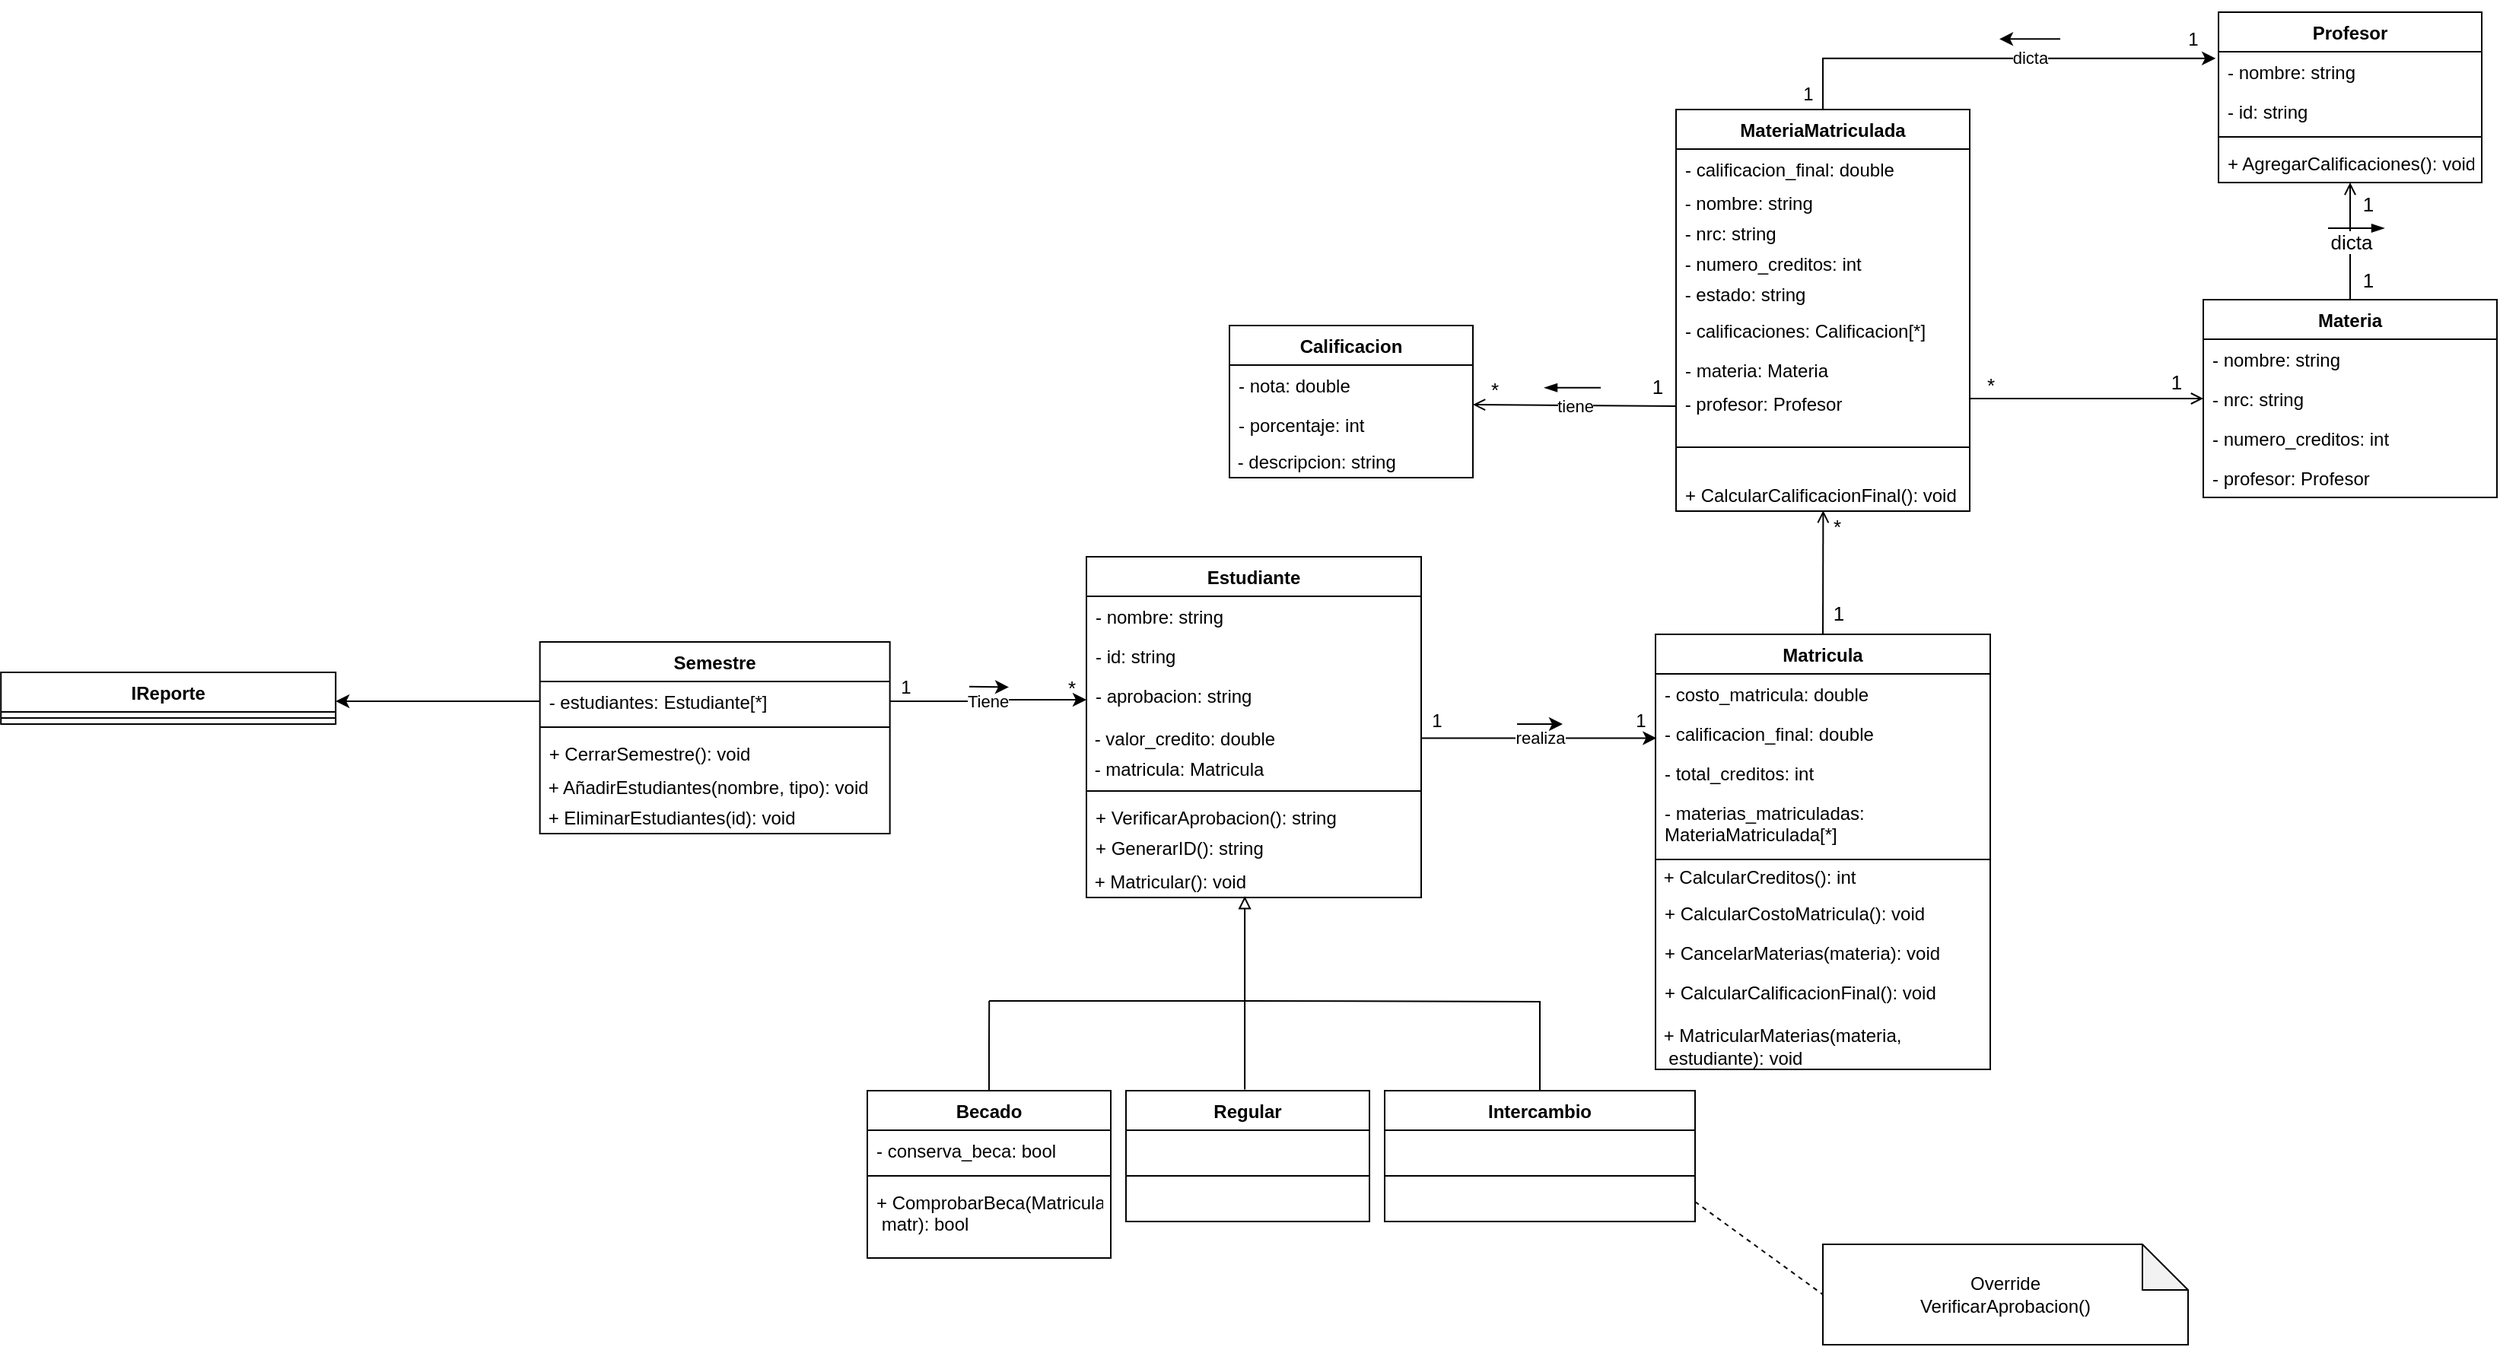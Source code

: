 <mxfile version="18.0.0" type="google"><diagram id="y1QHAL7u7580Ve2rQZN5" name="UML"><mxGraphModel grid="1" page="1" gridSize="10" guides="1" tooltips="1" connect="1" arrows="1" fold="1" pageScale="1" pageWidth="1600" pageHeight="900" math="0" shadow="0"><root><mxCell id="0"/><mxCell id="1" parent="0"/><mxCell id="GwFig526K2JBaYR9-8g_-14" style="rounded=0;orthogonalLoop=1;jettySize=auto;html=1;exitX=0.5;exitY=0;exitDx=0;exitDy=0;entryX=0.501;entryY=0.982;entryDx=0;entryDy=0;entryPerimeter=0;endArrow=open;endFill=0;" edge="1" parent="1" source="FEUvn8QJqBlLZRFP0QWs-20" target="DB8EXg8k54RvR-zjCEpw-64"><mxGeometry relative="1" as="geometry"><mxPoint x="-715.421" y="341.812" as="targetPoint"/></mxGeometry></mxCell><mxCell id="GwFig526K2JBaYR9-8g_-24" value="1" style="edgeLabel;html=1;align=center;verticalAlign=middle;resizable=0;points=[];fontSize=13;labelBackgroundColor=none;" vertex="1" connectable="0" parent="GwFig526K2JBaYR9-8g_-14"><mxGeometry x="-0.562" relative="1" as="geometry"><mxPoint x="10" y="4" as="offset"/></mxGeometry></mxCell><mxCell id="GwFig526K2JBaYR9-8g_-25" value="*" style="edgeLabel;html=1;align=center;verticalAlign=middle;resizable=0;points=[];fontSize=13;labelBackgroundColor=none;" vertex="1" connectable="0" parent="GwFig526K2JBaYR9-8g_-14"><mxGeometry x="0.594" y="-1" relative="1" as="geometry"><mxPoint x="8" y="-6" as="offset"/></mxGeometry></mxCell><mxCell id="FEUvn8QJqBlLZRFP0QWs-20" value="Matricula" style="swimlane;fontStyle=1;align=center;verticalAlign=top;childLayout=stackLayout;horizontal=1;startSize=26;horizontalStack=0;resizeParent=1;resizeParentMax=0;resizeLast=0;collapsible=1;marginBottom=0;fillColor=none;" vertex="1" parent="1"><mxGeometry x="-826" y="421" width="220" height="286" as="geometry"/></mxCell><mxCell id="FEUvn8QJqBlLZRFP0QWs-13" value="- costo_matricula: double" style="text;strokeColor=none;fillColor=none;align=left;verticalAlign=top;spacingLeft=4;spacingRight=4;overflow=hidden;rotatable=0;points=[[0,0.5],[1,0.5]];portConstraint=eastwest;" vertex="1" parent="FEUvn8QJqBlLZRFP0QWs-20"><mxGeometry y="26" width="220" height="26" as="geometry"/></mxCell><mxCell id="FEUvn8QJqBlLZRFP0QWs-14" value="- calificacion_final: double" style="text;strokeColor=none;fillColor=none;align=left;verticalAlign=top;spacingLeft=4;spacingRight=4;overflow=hidden;rotatable=0;points=[[0,0.5],[1,0.5]];portConstraint=eastwest;" vertex="1" parent="FEUvn8QJqBlLZRFP0QWs-20"><mxGeometry y="52" width="220" height="26" as="geometry"/></mxCell><mxCell id="FEUvn8QJqBlLZRFP0QWs-12" value="- total_creditos: int" style="text;strokeColor=none;fillColor=none;align=left;verticalAlign=top;spacingLeft=4;spacingRight=4;overflow=hidden;rotatable=0;points=[[0,0.5],[1,0.5]];portConstraint=eastwest;" vertex="1" parent="FEUvn8QJqBlLZRFP0QWs-20"><mxGeometry y="78" width="220" height="26" as="geometry"/></mxCell><mxCell id="FEUvn8QJqBlLZRFP0QWs-22" value="- materias_matriculadas: &#10;MateriaMatriculada[*]" style="text;strokeColor=none;fillColor=none;align=left;verticalAlign=top;spacingLeft=4;spacingRight=4;overflow=hidden;rotatable=0;points=[[0,0.5],[1,0.5]];portConstraint=eastwest;" vertex="1" parent="FEUvn8QJqBlLZRFP0QWs-20"><mxGeometry y="104" width="220" height="42" as="geometry"/></mxCell><mxCell id="FEUvn8QJqBlLZRFP0QWs-23" value="" style="line;strokeWidth=1;fillColor=none;align=left;verticalAlign=middle;spacingTop=-1;spacingLeft=3;spacingRight=3;rotatable=0;labelPosition=right;points=[];portConstraint=eastwest;" vertex="1" parent="FEUvn8QJqBlLZRFP0QWs-20"><mxGeometry y="146" width="220" height="4" as="geometry"/></mxCell><mxCell id="DB8EXg8k54RvR-zjCEpw-80" value="&amp;nbsp;+ CalcularCreditos(): int" style="text;html=1;align=left;verticalAlign=middle;resizable=0;points=[];autosize=1;strokeColor=none;fillColor=none;" vertex="1" parent="FEUvn8QJqBlLZRFP0QWs-20"><mxGeometry y="150" width="220" height="20" as="geometry"/></mxCell><mxCell id="FEUvn8QJqBlLZRFP0QWs-24" value="+ CalcularCostoMatricula(): void" style="text;strokeColor=none;fillColor=none;align=left;verticalAlign=top;spacingLeft=4;spacingRight=4;overflow=hidden;rotatable=0;points=[[0,0.5],[1,0.5]];portConstraint=eastwest;" vertex="1" parent="FEUvn8QJqBlLZRFP0QWs-20"><mxGeometry y="170" width="220" height="26" as="geometry"/></mxCell><mxCell id="FEUvn8QJqBlLZRFP0QWs-48" value="+ CancelarMaterias(materia): void" style="text;strokeColor=none;fillColor=none;align=left;verticalAlign=top;spacingLeft=4;spacingRight=4;overflow=hidden;rotatable=0;points=[[0,0.5],[1,0.5]];portConstraint=eastwest;" vertex="1" parent="FEUvn8QJqBlLZRFP0QWs-20"><mxGeometry y="196" width="220" height="26" as="geometry"/></mxCell><mxCell id="GwFig526K2JBaYR9-8g_-22" value="+ CalcularCalificacionFinal(): void" style="text;strokeColor=none;fillColor=none;align=left;verticalAlign=top;spacingLeft=4;spacingRight=4;overflow=hidden;rotatable=0;points=[[0,0.5],[1,0.5]];portConstraint=eastwest;" vertex="1" parent="FEUvn8QJqBlLZRFP0QWs-20"><mxGeometry y="222" width="220" height="34" as="geometry"/></mxCell><mxCell id="DB8EXg8k54RvR-zjCEpw-78" value="&amp;nbsp;+ MatricularMaterias(materia, &lt;br&gt;&lt;div style=&quot;&quot;&gt;&lt;span style=&quot;background-color: initial;&quot;&gt;&amp;nbsp; estudiante): void&lt;/span&gt;&lt;/div&gt;" style="text;html=1;align=left;verticalAlign=middle;resizable=0;points=[];autosize=1;strokeColor=none;fillColor=none;" vertex="1" parent="FEUvn8QJqBlLZRFP0QWs-20"><mxGeometry y="256" width="220" height="30" as="geometry"/></mxCell><mxCell id="FEUvn8QJqBlLZRFP0QWs-38" value="Estudiante" style="swimlane;fontStyle=1;align=center;verticalAlign=top;childLayout=stackLayout;horizontal=1;startSize=26;horizontalStack=0;resizeParent=1;resizeParentMax=0;resizeLast=0;collapsible=1;marginBottom=0;fillColor=none;" vertex="1" parent="1"><mxGeometry x="-1200" y="370" width="220" height="224" as="geometry"/></mxCell><mxCell id="FEUvn8QJqBlLZRFP0QWs-39" value="- nombre: string" style="text;strokeColor=none;fillColor=none;align=left;verticalAlign=top;spacingLeft=4;spacingRight=4;overflow=hidden;rotatable=0;points=[[0,0.5],[1,0.5]];portConstraint=eastwest;" vertex="1" parent="FEUvn8QJqBlLZRFP0QWs-38"><mxGeometry y="26" width="220" height="26" as="geometry"/></mxCell><mxCell id="FEUvn8QJqBlLZRFP0QWs-40" value="- id: string" style="text;strokeColor=none;fillColor=none;align=left;verticalAlign=top;spacingLeft=4;spacingRight=4;overflow=hidden;rotatable=0;points=[[0,0.5],[1,0.5]];portConstraint=eastwest;" vertex="1" parent="FEUvn8QJqBlLZRFP0QWs-38"><mxGeometry y="52" width="220" height="26" as="geometry"/></mxCell><mxCell id="FEUvn8QJqBlLZRFP0QWs-42" value="- aprobacion: string" style="text;strokeColor=none;fillColor=none;align=left;verticalAlign=top;spacingLeft=4;spacingRight=4;overflow=hidden;rotatable=0;points=[[0,0.5],[1,0.5]];portConstraint=eastwest;" vertex="1" parent="FEUvn8QJqBlLZRFP0QWs-38"><mxGeometry y="78" width="220" height="32" as="geometry"/></mxCell><mxCell id="DB8EXg8k54RvR-zjCEpw-83" value="&amp;nbsp;- valor_credito: double" style="text;html=1;align=left;verticalAlign=middle;resizable=0;points=[];autosize=1;strokeColor=none;fillColor=none;" vertex="1" parent="FEUvn8QJqBlLZRFP0QWs-38"><mxGeometry y="110" width="220" height="20" as="geometry"/></mxCell><mxCell id="DB8EXg8k54RvR-zjCEpw-84" value="&amp;nbsp;- matricula: Matricula" style="text;html=1;align=left;verticalAlign=middle;resizable=0;points=[];autosize=1;strokeColor=none;fillColor=none;" vertex="1" parent="FEUvn8QJqBlLZRFP0QWs-38"><mxGeometry y="130" width="220" height="20" as="geometry"/></mxCell><mxCell id="FEUvn8QJqBlLZRFP0QWs-45" value="" style="line;strokeWidth=1;fillColor=none;align=left;verticalAlign=middle;spacingTop=-1;spacingLeft=3;spacingRight=3;rotatable=0;labelPosition=right;points=[];portConstraint=eastwest;" vertex="1" parent="FEUvn8QJqBlLZRFP0QWs-38"><mxGeometry y="150" width="220" height="8" as="geometry"/></mxCell><mxCell id="FEUvn8QJqBlLZRFP0QWs-47" value="+ VerificarAprobacion(): string" style="text;strokeColor=none;fillColor=none;align=left;verticalAlign=top;spacingLeft=4;spacingRight=4;overflow=hidden;rotatable=0;points=[[0,0.5],[1,0.5]];portConstraint=eastwest;" vertex="1" parent="FEUvn8QJqBlLZRFP0QWs-38"><mxGeometry y="158" width="220" height="20" as="geometry"/></mxCell><mxCell id="FEUvn8QJqBlLZRFP0QWs-49" value="+ GenerarID(): string" style="text;strokeColor=none;fillColor=none;align=left;verticalAlign=top;spacingLeft=4;spacingRight=4;overflow=hidden;rotatable=0;points=[[0,0.5],[1,0.5]];portConstraint=eastwest;" vertex="1" parent="FEUvn8QJqBlLZRFP0QWs-38"><mxGeometry y="178" width="220" height="26" as="geometry"/></mxCell><mxCell id="DB8EXg8k54RvR-zjCEpw-82" value="&amp;nbsp;+ Matricular(): void" style="text;html=1;align=left;verticalAlign=middle;resizable=0;points=[];autosize=1;strokeColor=none;fillColor=none;" vertex="1" parent="FEUvn8QJqBlLZRFP0QWs-38"><mxGeometry y="204" width="220" height="20" as="geometry"/></mxCell><mxCell id="FEUvn8QJqBlLZRFP0QWs-50" value="Becado" style="swimlane;fontStyle=1;align=center;verticalAlign=top;childLayout=stackLayout;horizontal=1;startSize=26;horizontalStack=0;resizeParent=1;resizeParentMax=0;resizeLast=0;collapsible=1;marginBottom=0;fillColor=none;" vertex="1" parent="1"><mxGeometry x="-1344" y="721" width="160" height="110" as="geometry"/></mxCell><mxCell id="FEUvn8QJqBlLZRFP0QWs-51" value="- conserva_beca: bool" style="text;strokeColor=none;fillColor=none;align=left;verticalAlign=top;spacingLeft=4;spacingRight=4;overflow=hidden;rotatable=0;points=[[0,0.5],[1,0.5]];portConstraint=eastwest;" vertex="1" parent="FEUvn8QJqBlLZRFP0QWs-50"><mxGeometry y="26" width="160" height="26" as="geometry"/></mxCell><mxCell id="FEUvn8QJqBlLZRFP0QWs-52" value="" style="line;strokeWidth=1;fillColor=none;align=left;verticalAlign=middle;spacingTop=-1;spacingLeft=3;spacingRight=3;rotatable=0;labelPosition=right;points=[];portConstraint=eastwest;" vertex="1" parent="FEUvn8QJqBlLZRFP0QWs-50"><mxGeometry y="52" width="160" height="8" as="geometry"/></mxCell><mxCell id="FEUvn8QJqBlLZRFP0QWs-53" value="+ ComprobarBeca(Matricula&#10; matr): bool" style="text;strokeColor=none;fillColor=none;align=left;verticalAlign=top;spacingLeft=4;spacingRight=4;overflow=hidden;rotatable=0;points=[[0,0.5],[1,0.5]];portConstraint=eastwest;" vertex="1" parent="FEUvn8QJqBlLZRFP0QWs-50"><mxGeometry y="60" width="160" height="50" as="geometry"/></mxCell><mxCell id="FEUvn8QJqBlLZRFP0QWs-55" style="edgeStyle=orthogonalEdgeStyle;rounded=0;orthogonalLoop=1;jettySize=auto;html=1;endArrow=block;endFill=0;strokeWidth=1;exitX=0.488;exitY=-0.008;exitDx=0;exitDy=0;exitPerimeter=0;entryX=0.473;entryY=0.957;entryDx=0;entryDy=0;entryPerimeter=0;" edge="1" parent="1" source="FEUvn8QJqBlLZRFP0QWs-56" target="DB8EXg8k54RvR-zjCEpw-82"><mxGeometry relative="1" as="geometry"><mxPoint x="-1096" y="660" as="sourcePoint"/><mxPoint x="-1096" y="640" as="targetPoint"/><Array as="points"/></mxGeometry></mxCell><mxCell id="FEUvn8QJqBlLZRFP0QWs-56" value="Regular" style="swimlane;fontStyle=1;align=center;verticalAlign=top;childLayout=stackLayout;horizontal=1;startSize=26;horizontalStack=0;resizeParent=1;resizeParentMax=0;resizeLast=0;collapsible=1;marginBottom=0;fillColor=none;" vertex="1" parent="1"><mxGeometry x="-1174" y="721" width="160" height="86" as="geometry"/></mxCell><mxCell id="FEUvn8QJqBlLZRFP0QWs-57" value=" " style="text;strokeColor=none;fillColor=none;align=left;verticalAlign=top;spacingLeft=4;spacingRight=4;overflow=hidden;rotatable=0;points=[[0,0.5],[1,0.5]];portConstraint=eastwest;" vertex="1" parent="FEUvn8QJqBlLZRFP0QWs-56"><mxGeometry y="26" width="160" height="26" as="geometry"/></mxCell><mxCell id="FEUvn8QJqBlLZRFP0QWs-58" value="" style="line;strokeWidth=1;fillColor=none;align=left;verticalAlign=middle;spacingTop=-1;spacingLeft=3;spacingRight=3;rotatable=0;labelPosition=right;points=[];portConstraint=eastwest;" vertex="1" parent="FEUvn8QJqBlLZRFP0QWs-56"><mxGeometry y="52" width="160" height="8" as="geometry"/></mxCell><mxCell id="FEUvn8QJqBlLZRFP0QWs-59" value=" " style="text;strokeColor=none;fillColor=none;align=left;verticalAlign=top;spacingLeft=4;spacingRight=4;overflow=hidden;rotatable=0;points=[[0,0.5],[1,0.5]];portConstraint=eastwest;" vertex="1" parent="FEUvn8QJqBlLZRFP0QWs-56"><mxGeometry y="60" width="160" height="26" as="geometry"/></mxCell><mxCell id="GwFig526K2JBaYR9-8g_-2" style="rounded=0;orthogonalLoop=1;jettySize=auto;html=1;entryX=0;entryY=0.5;entryDx=0;entryDy=0;entryPerimeter=0;dashed=1;endArrow=none;endFill=0;exitX=1;exitY=0.5;exitDx=0;exitDy=0;" edge="1" parent="1" source="FEUvn8QJqBlLZRFP0QWs-63" target="GwFig526K2JBaYR9-8g_-1"><mxGeometry relative="1" as="geometry"><mxPoint x="-916" y="837" as="sourcePoint"/></mxGeometry></mxCell><mxCell id="FEUvn8QJqBlLZRFP0QWs-60" value="Intercambio" style="swimlane;fontStyle=1;align=center;verticalAlign=top;childLayout=stackLayout;horizontal=1;startSize=26;horizontalStack=0;resizeParent=1;resizeParentMax=0;resizeLast=0;collapsible=1;marginBottom=0;fillColor=none;" vertex="1" parent="1"><mxGeometry x="-1004" y="721" width="204" height="86" as="geometry"/></mxCell><mxCell id="FEUvn8QJqBlLZRFP0QWs-61" value=" " style="text;strokeColor=none;fillColor=none;align=left;verticalAlign=top;spacingLeft=4;spacingRight=4;overflow=hidden;rotatable=0;points=[[0,0.5],[1,0.5]];portConstraint=eastwest;" vertex="1" parent="FEUvn8QJqBlLZRFP0QWs-60"><mxGeometry y="26" width="204" height="26" as="geometry"/></mxCell><mxCell id="FEUvn8QJqBlLZRFP0QWs-62" value="" style="line;strokeWidth=1;fillColor=none;align=left;verticalAlign=middle;spacingTop=-1;spacingLeft=3;spacingRight=3;rotatable=0;labelPosition=right;points=[];portConstraint=eastwest;" vertex="1" parent="FEUvn8QJqBlLZRFP0QWs-60"><mxGeometry y="52" width="204" height="8" as="geometry"/></mxCell><mxCell id="FEUvn8QJqBlLZRFP0QWs-63" value=" " style="text;strokeColor=none;fillColor=none;align=left;verticalAlign=top;spacingLeft=4;spacingRight=4;overflow=hidden;rotatable=0;points=[[0,0.5],[1,0.5]];portConstraint=eastwest;" vertex="1" parent="FEUvn8QJqBlLZRFP0QWs-60"><mxGeometry y="60" width="204" height="26" as="geometry"/></mxCell><mxCell id="FEUvn8QJqBlLZRFP0QWs-67" value="" style="group" vertex="1" connectable="0" parent="1"><mxGeometry x="-1264" y="662" width="170" as="geometry"/></mxCell><mxCell id="FEUvn8QJqBlLZRFP0QWs-68" style="edgeStyle=orthogonalEdgeStyle;rounded=0;orthogonalLoop=1;jettySize=auto;html=1;exitX=0.5;exitY=0;exitDx=0;exitDy=0;endArrow=none;endFill=0;strokeWidth=1;" edge="1" parent="FEUvn8QJqBlLZRFP0QWs-67" source="FEUvn8QJqBlLZRFP0QWs-50"><mxGeometry relative="1" as="geometry"><mxPoint x="0.111" as="targetPoint"/></mxGeometry></mxCell><mxCell id="FEUvn8QJqBlLZRFP0QWs-69" value="" style="group" vertex="1" connectable="0" parent="FEUvn8QJqBlLZRFP0QWs-67"><mxGeometry width="170" as="geometry"/></mxCell><mxCell id="FEUvn8QJqBlLZRFP0QWs-70" style="edgeStyle=orthogonalEdgeStyle;rounded=0;orthogonalLoop=1;jettySize=auto;html=1;exitX=0.5;exitY=0;exitDx=0;exitDy=0;endArrow=none;endFill=0;" edge="1" parent="FEUvn8QJqBlLZRFP0QWs-69"><mxGeometry relative="1" as="geometry"><mxPoint x="170" as="targetPoint"/></mxGeometry></mxCell><mxCell id="FEUvn8QJqBlLZRFP0QWs-71" value="" style="endArrow=none;html=1;rounded=0;" edge="1" parent="FEUvn8QJqBlLZRFP0QWs-69"><mxGeometry width="50" height="50" relative="1" as="geometry"><mxPoint as="sourcePoint"/><mxPoint x="170" as="targetPoint"/></mxGeometry></mxCell><mxCell id="GwFig526K2JBaYR9-8g_-31" value="dicta" style="edgeStyle=none;rounded=0;orthogonalLoop=1;jettySize=auto;html=1;exitX=0.5;exitY=0;exitDx=0;exitDy=0;entryX=0.5;entryY=1;entryDx=0;entryDy=0;fontSize=13;endArrow=open;endFill=0;" edge="1" parent="1" source="FEUvn8QJqBlLZRFP0QWs-81" target="GwFig526K2JBaYR9-8g_-15"><mxGeometry relative="1" as="geometry"/></mxCell><mxCell id="GwFig526K2JBaYR9-8g_-33" value="1" style="edgeLabel;html=1;align=center;verticalAlign=middle;resizable=0;points=[];fontSize=13;labelBackgroundColor=none;" vertex="1" connectable="0" parent="GwFig526K2JBaYR9-8g_-31"><mxGeometry x="0.604" y="-2" relative="1" as="geometry"><mxPoint x="9" y="-1" as="offset"/></mxGeometry></mxCell><mxCell id="GwFig526K2JBaYR9-8g_-34" value="1" style="edgeLabel;html=1;align=center;verticalAlign=middle;resizable=0;points=[];fontSize=13;labelBackgroundColor=none;" vertex="1" connectable="0" parent="GwFig526K2JBaYR9-8g_-31"><mxGeometry x="-0.714" relative="1" as="geometry"><mxPoint x="11" y="-2" as="offset"/></mxGeometry></mxCell><mxCell id="FEUvn8QJqBlLZRFP0QWs-81" value="Materia" style="swimlane;fontStyle=1;align=center;verticalAlign=top;childLayout=stackLayout;horizontal=1;startSize=26;horizontalStack=0;resizeParent=1;resizeParentMax=0;resizeLast=0;collapsible=1;marginBottom=0;fillColor=none;" vertex="1" parent="1"><mxGeometry x="-466" y="201" width="193" height="130" as="geometry"/></mxCell><mxCell id="FEUvn8QJqBlLZRFP0QWs-82" value="- nombre: string" style="text;strokeColor=none;fillColor=none;align=left;verticalAlign=top;spacingLeft=4;spacingRight=4;overflow=hidden;rotatable=0;points=[[0,0.5],[1,0.5]];portConstraint=eastwest;" vertex="1" parent="FEUvn8QJqBlLZRFP0QWs-81"><mxGeometry y="26" width="193" height="26" as="geometry"/></mxCell><mxCell id="FEUvn8QJqBlLZRFP0QWs-83" value="- nrc: string" style="text;strokeColor=none;fillColor=none;align=left;verticalAlign=top;spacingLeft=4;spacingRight=4;overflow=hidden;rotatable=0;points=[[0,0.5],[1,0.5]];portConstraint=eastwest;" vertex="1" parent="FEUvn8QJqBlLZRFP0QWs-81"><mxGeometry y="52" width="193" height="26" as="geometry"/></mxCell><mxCell id="FEUvn8QJqBlLZRFP0QWs-84" value="- numero_creditos: int" style="text;strokeColor=none;fillColor=none;align=left;verticalAlign=top;spacingLeft=4;spacingRight=4;overflow=hidden;rotatable=0;points=[[0,0.5],[1,0.5]];portConstraint=eastwest;" vertex="1" parent="FEUvn8QJqBlLZRFP0QWs-81"><mxGeometry y="78" width="193" height="26" as="geometry"/></mxCell><mxCell id="GwFig526K2JBaYR9-8g_-32" value="- profesor: Profesor" style="text;strokeColor=none;fillColor=none;align=left;verticalAlign=top;spacingLeft=4;spacingRight=4;overflow=hidden;rotatable=0;points=[[0,0.5],[1,0.5]];portConstraint=eastwest;" vertex="1" parent="FEUvn8QJqBlLZRFP0QWs-81"><mxGeometry y="104" width="193" height="26" as="geometry"/></mxCell><mxCell id="FEUvn8QJqBlLZRFP0QWs-92" value="Calificacion" style="swimlane;fontStyle=1;align=center;verticalAlign=top;childLayout=stackLayout;horizontal=1;startSize=26;horizontalStack=0;resizeParent=1;resizeParentMax=0;resizeLast=0;collapsible=1;marginBottom=0;fillColor=none;" vertex="1" parent="1"><mxGeometry x="-1106" y="218" width="160" height="100" as="geometry"/></mxCell><mxCell id="FEUvn8QJqBlLZRFP0QWs-93" value="- nota: double" style="text;strokeColor=none;fillColor=none;align=left;verticalAlign=top;spacingLeft=4;spacingRight=4;overflow=hidden;rotatable=0;points=[[0,0.5],[1,0.5]];portConstraint=eastwest;" vertex="1" parent="FEUvn8QJqBlLZRFP0QWs-92"><mxGeometry y="26" width="160" height="26" as="geometry"/></mxCell><mxCell id="FEUvn8QJqBlLZRFP0QWs-94" value="- porcentaje: int" style="text;strokeColor=none;fillColor=none;align=left;verticalAlign=top;spacingLeft=4;spacingRight=4;overflow=hidden;rotatable=0;points=[[0,0.5],[1,0.5]];portConstraint=eastwest;" vertex="1" parent="FEUvn8QJqBlLZRFP0QWs-92"><mxGeometry y="52" width="160" height="28" as="geometry"/></mxCell><mxCell id="DB8EXg8k54RvR-zjCEpw-81" value="&amp;nbsp;- descripcion: string" style="text;html=1;align=left;verticalAlign=middle;resizable=0;points=[];autosize=1;strokeColor=none;fillColor=none;" vertex="1" parent="FEUvn8QJqBlLZRFP0QWs-92"><mxGeometry y="80" width="160" height="20" as="geometry"/></mxCell><mxCell id="GwFig526K2JBaYR9-8g_-1" value="Override&lt;br&gt;VerificarAprobacion()" style="shape=note;whiteSpace=wrap;html=1;backgroundOutline=1;darkOpacity=0.05;" vertex="1" parent="1"><mxGeometry x="-716" y="822" width="240" height="66" as="geometry"/></mxCell><mxCell id="GwFig526K2JBaYR9-8g_-12" style="rounded=0;orthogonalLoop=1;jettySize=auto;html=1;endArrow=open;endFill=0;entryX=0;entryY=0.5;entryDx=0;entryDy=0;exitX=1;exitY=0.5;exitDx=0;exitDy=0;" edge="1" parent="1" target="FEUvn8QJqBlLZRFP0QWs-83"><mxGeometry relative="1" as="geometry"><mxPoint x="-486" y="279.368" as="targetPoint"/><mxPoint x="-619.5" y="266" as="sourcePoint"/></mxGeometry></mxCell><mxCell id="GwFig526K2JBaYR9-8g_-26" value="*" style="edgeLabel;html=1;align=center;verticalAlign=middle;resizable=0;points=[];fontSize=13;labelBackgroundColor=none;" vertex="1" connectable="0" parent="GwFig526K2JBaYR9-8g_-12"><mxGeometry x="-0.784" relative="1" as="geometry"><mxPoint x="-3" y="-9" as="offset"/></mxGeometry></mxCell><mxCell id="GwFig526K2JBaYR9-8g_-27" value="1" style="edgeLabel;html=1;align=center;verticalAlign=middle;resizable=0;points=[];fontSize=13;labelBackgroundColor=none;" vertex="1" connectable="0" parent="GwFig526K2JBaYR9-8g_-12"><mxGeometry x="0.698" relative="1" as="geometry"><mxPoint x="5" y="-11" as="offset"/></mxGeometry></mxCell><mxCell id="GwFig526K2JBaYR9-8g_-13" value="tiene" style="rounded=0;orthogonalLoop=1;jettySize=auto;html=1;entryX=1;entryY=1.001;entryDx=0;entryDy=0;endArrow=open;endFill=0;entryPerimeter=0;exitX=0;exitY=0.5;exitDx=0;exitDy=0;" edge="1" parent="1" target="FEUvn8QJqBlLZRFP0QWs-93"><mxGeometry relative="1" as="geometry"><mxPoint x="-812.5" y="271" as="sourcePoint"/></mxGeometry></mxCell><mxCell id="GwFig526K2JBaYR9-8g_-35" value="1" style="edgeLabel;html=1;align=center;verticalAlign=middle;resizable=0;points=[];fontSize=13;labelBackgroundColor=none;" vertex="1" connectable="0" parent="GwFig526K2JBaYR9-8g_-13"><mxGeometry x="-0.818" relative="1" as="geometry"><mxPoint x="-1" y="-13" as="offset"/></mxGeometry></mxCell><mxCell id="GwFig526K2JBaYR9-8g_-36" value="*" style="edgeLabel;html=1;align=center;verticalAlign=middle;resizable=0;points=[];fontSize=13;labelBackgroundColor=none;" vertex="1" connectable="0" parent="GwFig526K2JBaYR9-8g_-13"><mxGeometry x="0.807" y="-1" relative="1" as="geometry"><mxPoint x="1" y="-9" as="offset"/></mxGeometry></mxCell><mxCell id="GwFig526K2JBaYR9-8g_-15" value="Profesor" style="swimlane;fontStyle=1;align=center;verticalAlign=top;childLayout=stackLayout;horizontal=1;startSize=26;horizontalStack=0;resizeParent=1;resizeParentMax=0;resizeLast=0;collapsible=1;marginBottom=0;fillColor=none;" vertex="1" parent="1"><mxGeometry x="-456" y="12" width="173" height="112" as="geometry"/></mxCell><mxCell id="GwFig526K2JBaYR9-8g_-16" value="- nombre: string" style="text;strokeColor=none;fillColor=none;align=left;verticalAlign=top;spacingLeft=4;spacingRight=4;overflow=hidden;rotatable=0;points=[[0,0.5],[1,0.5]];portConstraint=eastwest;" vertex="1" parent="GwFig526K2JBaYR9-8g_-15"><mxGeometry y="26" width="173" height="26" as="geometry"/></mxCell><mxCell id="GwFig526K2JBaYR9-8g_-17" value="- id: string" style="text;strokeColor=none;fillColor=none;align=left;verticalAlign=top;spacingLeft=4;spacingRight=4;overflow=hidden;rotatable=0;points=[[0,0.5],[1,0.5]];portConstraint=eastwest;" vertex="1" parent="GwFig526K2JBaYR9-8g_-15"><mxGeometry y="52" width="173" height="26" as="geometry"/></mxCell><mxCell id="GwFig526K2JBaYR9-8g_-18" value="" style="line;strokeWidth=1;fillColor=none;align=left;verticalAlign=middle;spacingTop=-1;spacingLeft=3;spacingRight=3;rotatable=0;labelPosition=right;points=[];portConstraint=eastwest;" vertex="1" parent="GwFig526K2JBaYR9-8g_-15"><mxGeometry y="78" width="173" height="8" as="geometry"/></mxCell><mxCell id="GwFig526K2JBaYR9-8g_-19" value="+ AgregarCalificaciones(): void" style="text;strokeColor=none;fillColor=none;align=left;verticalAlign=top;spacingLeft=4;spacingRight=4;overflow=hidden;rotatable=0;points=[[0,0.5],[1,0.5]];portConstraint=eastwest;" vertex="1" parent="GwFig526K2JBaYR9-8g_-15"><mxGeometry y="86" width="173" height="26" as="geometry"/></mxCell><mxCell id="GwFig526K2JBaYR9-8g_-30" style="edgeStyle=none;rounded=0;orthogonalLoop=1;jettySize=auto;html=1;exitX=0.25;exitY=0;exitDx=0;exitDy=0;fontSize=13;endArrow=open;endFill=0;" edge="1" parent="1" source="GwFig526K2JBaYR9-8g_-15" target="GwFig526K2JBaYR9-8g_-15"><mxGeometry relative="1" as="geometry"/></mxCell><mxCell id="FEUvn8QJqBlLZRFP0QWs-66" value="" style="endArrow=none;html=1;rounded=0;entryX=0.5;entryY=0;entryDx=0;entryDy=0;edgeStyle=orthogonalEdgeStyle;" edge="1" parent="1" target="FEUvn8QJqBlLZRFP0QWs-60"><mxGeometry width="50" height="50" relative="1" as="geometry"><mxPoint x="-1094" y="662" as="sourcePoint"/><mxPoint x="-902" y="683" as="targetPoint"/></mxGeometry></mxCell><mxCell id="GwFig526K2JBaYR9-8g_-45" value="" style="endArrow=none;html=1;rounded=0;endFill=0;labelBackgroundColor=default;startArrow=blockThin;startFill=1;" edge="1" parent="1"><mxGeometry width="50" height="50" relative="1" as="geometry"><mxPoint x="-899" y="258.9" as="sourcePoint"/><mxPoint x="-862" y="258.9" as="targetPoint"/></mxGeometry></mxCell><mxCell id="GwFig526K2JBaYR9-8g_-46" value="" style="endArrow=blockThin;html=1;rounded=0;endFill=1;labelBackgroundColor=default;startArrow=none;startFill=0;" edge="1" parent="1"><mxGeometry width="50" height="50" relative="1" as="geometry"><mxPoint x="-384" y="154" as="sourcePoint"/><mxPoint x="-347" y="154.0" as="targetPoint"/></mxGeometry></mxCell><mxCell id="DB8EXg8k54RvR-zjCEpw-17" value="Semestre" style="swimlane;fontStyle=1;align=center;verticalAlign=top;childLayout=stackLayout;horizontal=1;startSize=26;horizontalStack=0;resizeParent=1;resizeParentMax=0;resizeLast=0;collapsible=1;marginBottom=0;fillColor=none;" vertex="1" parent="1"><mxGeometry x="-1559.17" y="426" width="230" height="126" as="geometry"/></mxCell><mxCell id="DB8EXg8k54RvR-zjCEpw-19" value="- estudiantes: Estudiante[*]" style="text;strokeColor=none;fillColor=none;align=left;verticalAlign=top;spacingLeft=4;spacingRight=4;overflow=hidden;rotatable=0;points=[[0,0.5],[1,0.5]];portConstraint=eastwest;" vertex="1" parent="DB8EXg8k54RvR-zjCEpw-17"><mxGeometry y="26" width="230" height="26" as="geometry"/></mxCell><mxCell id="DB8EXg8k54RvR-zjCEpw-20" value="" style="line;strokeWidth=1;fillColor=none;align=left;verticalAlign=middle;spacingTop=-1;spacingLeft=3;spacingRight=3;rotatable=0;labelPosition=right;points=[];portConstraint=eastwest;" vertex="1" parent="DB8EXg8k54RvR-zjCEpw-17"><mxGeometry y="52" width="230" height="8" as="geometry"/></mxCell><mxCell id="DB8EXg8k54RvR-zjCEpw-21" value="+ CerrarSemestre(): void" style="text;strokeColor=none;fillColor=none;align=left;verticalAlign=top;spacingLeft=4;spacingRight=4;overflow=hidden;rotatable=0;points=[[0,0.5],[1,0.5]];portConstraint=eastwest;" vertex="1" parent="DB8EXg8k54RvR-zjCEpw-17"><mxGeometry y="60" width="230" height="26" as="geometry"/></mxCell><mxCell id="DB8EXg8k54RvR-zjCEpw-90" value="&amp;nbsp;+ AñadirEstudiantes(nombre, tipo): void" style="text;html=1;align=left;verticalAlign=middle;resizable=0;points=[];autosize=1;strokeColor=none;fillColor=none;" vertex="1" parent="DB8EXg8k54RvR-zjCEpw-17"><mxGeometry y="86" width="230" height="20" as="geometry"/></mxCell><mxCell id="DB8EXg8k54RvR-zjCEpw-91" value="&amp;nbsp;+ EliminarEstudiantes(id): void" style="text;html=1;align=left;verticalAlign=middle;resizable=0;points=[];autosize=1;strokeColor=none;fillColor=none;" vertex="1" parent="DB8EXg8k54RvR-zjCEpw-17"><mxGeometry y="106" width="230" height="20" as="geometry"/></mxCell><mxCell id="DB8EXg8k54RvR-zjCEpw-26" value="*" style="edgeLabel;html=1;align=center;verticalAlign=middle;resizable=0;points=[];fontSize=13;labelBackgroundColor=none;" connectable="0" vertex="1" parent="1"><mxGeometry x="-1209.999" y="456.002" as="geometry"/></mxCell><mxCell id="DB8EXg8k54RvR-zjCEpw-27" value="Tiene" style="edgeStyle=orthogonalEdgeStyle;rounded=0;orthogonalLoop=1;jettySize=auto;html=1;entryX=0;entryY=0.5;entryDx=0;entryDy=0;" edge="1" parent="1" source="DB8EXg8k54RvR-zjCEpw-19" target="FEUvn8QJqBlLZRFP0QWs-42"><mxGeometry relative="1" as="geometry"/></mxCell><mxCell id="DB8EXg8k54RvR-zjCEpw-28" value="1" style="text;html=1;align=center;verticalAlign=middle;resizable=0;points=[];autosize=1;strokeColor=none;fillColor=none;" vertex="1" parent="1"><mxGeometry x="-1329.17" y="446" width="20" height="20" as="geometry"/></mxCell><mxCell id="DB8EXg8k54RvR-zjCEpw-30" value="IReporte" style="swimlane;fontStyle=1;align=center;verticalAlign=top;childLayout=stackLayout;horizontal=1;startSize=26;horizontalStack=0;resizeParent=1;resizeParentMax=0;resizeLast=0;collapsible=1;marginBottom=0;fillColor=none;" vertex="1" parent="1"><mxGeometry x="-1913.39" y="446" width="220" height="34" as="geometry"/></mxCell><mxCell id="DB8EXg8k54RvR-zjCEpw-33" value="" style="line;strokeWidth=1;fillColor=none;align=left;verticalAlign=middle;spacingTop=-1;spacingLeft=3;spacingRight=3;rotatable=0;labelPosition=right;points=[];portConstraint=eastwest;" vertex="1" parent="DB8EXg8k54RvR-zjCEpw-30"><mxGeometry y="26" width="220" height="8" as="geometry"/></mxCell><mxCell id="DB8EXg8k54RvR-zjCEpw-38" style="edgeStyle=orthogonalEdgeStyle;rounded=0;orthogonalLoop=1;jettySize=auto;html=1;entryX=1;entryY=0.5;entryDx=0;entryDy=0;" edge="1" parent="1" source="DB8EXg8k54RvR-zjCEpw-19"><mxGeometry relative="1" as="geometry"><mxPoint x="-1693.39" y="465.0" as="targetPoint"/></mxGeometry></mxCell><mxCell id="DB8EXg8k54RvR-zjCEpw-42" value="" style="endArrow=classic;html=1;rounded=0;" edge="1" parent="1"><mxGeometry width="50" height="50" relative="1" as="geometry"><mxPoint x="-1277" y="455.43" as="sourcePoint"/><mxPoint x="-1251" y="455.72" as="targetPoint"/></mxGeometry></mxCell><mxCell id="DB8EXg8k54RvR-zjCEpw-43" value="" style="endArrow=classic;html=1;rounded=0;" edge="1" parent="1"><mxGeometry width="50" height="50" relative="1" as="geometry"><mxPoint x="-560" y="29.64" as="sourcePoint"/><mxPoint x="-600" y="29.64" as="targetPoint"/><Array as="points"><mxPoint x="-580" y="29.64"/></Array></mxGeometry></mxCell><mxCell id="DB8EXg8k54RvR-zjCEpw-44" value="1" style="text;html=1;align=center;verticalAlign=middle;resizable=0;points=[];autosize=1;strokeColor=none;fillColor=none;" vertex="1" parent="1"><mxGeometry x="-483.5" y="20" width="20" height="20" as="geometry"/></mxCell><mxCell id="DB8EXg8k54RvR-zjCEpw-45" value="1" style="text;html=1;align=center;verticalAlign=middle;resizable=0;points=[];autosize=1;strokeColor=none;fillColor=none;" vertex="1" parent="1"><mxGeometry x="-736" y="56" width="20" height="20" as="geometry"/></mxCell><mxCell id="DB8EXg8k54RvR-zjCEpw-77" value="dicta" style="edgeStyle=orthogonalEdgeStyle;rounded=0;orthogonalLoop=1;jettySize=auto;html=1;entryX=-0.011;entryY=0.17;entryDx=0;entryDy=0;entryPerimeter=0;" edge="1" parent="1" source="DB8EXg8k54RvR-zjCEpw-59" target="GwFig526K2JBaYR9-8g_-16"><mxGeometry x="0.163" relative="1" as="geometry"><mxPoint x="-620" y="56" as="targetPoint"/><mxPoint as="offset"/></mxGeometry></mxCell><mxCell id="DB8EXg8k54RvR-zjCEpw-59" value="MateriaMatriculada" style="swimlane;fontStyle=1;align=center;verticalAlign=top;childLayout=stackLayout;horizontal=1;startSize=26;horizontalStack=0;resizeParent=1;resizeParentMax=0;resizeLast=0;collapsible=1;marginBottom=0;fillColor=none;" vertex="1" parent="1"><mxGeometry x="-812.5" y="76" width="193" height="264" as="geometry"/></mxCell><mxCell id="DB8EXg8k54RvR-zjCEpw-60" value="- calificacion_final: double" style="text;strokeColor=none;fillColor=none;align=left;verticalAlign=top;spacingLeft=4;spacingRight=4;overflow=hidden;rotatable=0;points=[[0,0.5],[1,0.5]];portConstraint=eastwest;" vertex="1" parent="DB8EXg8k54RvR-zjCEpw-59"><mxGeometry y="26" width="193" height="26" as="geometry"/></mxCell><mxCell id="DB8EXg8k54RvR-zjCEpw-65" value="&amp;nbsp;- nombre: string" style="text;html=1;align=left;verticalAlign=middle;resizable=0;points=[];autosize=1;strokeColor=none;fillColor=none;" vertex="1" parent="DB8EXg8k54RvR-zjCEpw-59"><mxGeometry y="52" width="193" height="20" as="geometry"/></mxCell><mxCell id="DB8EXg8k54RvR-zjCEpw-66" value="&amp;nbsp;- nrc: string" style="text;html=1;align=left;verticalAlign=middle;resizable=0;points=[];autosize=1;strokeColor=none;fillColor=none;" vertex="1" parent="DB8EXg8k54RvR-zjCEpw-59"><mxGeometry y="72" width="193" height="20" as="geometry"/></mxCell><mxCell id="DB8EXg8k54RvR-zjCEpw-67" value="&amp;nbsp;- numero_creditos: int" style="text;html=1;align=left;verticalAlign=middle;resizable=0;points=[];autosize=1;strokeColor=none;fillColor=none;" vertex="1" parent="DB8EXg8k54RvR-zjCEpw-59"><mxGeometry y="92" width="193" height="20" as="geometry"/></mxCell><mxCell id="DB8EXg8k54RvR-zjCEpw-68" value="&amp;nbsp;- estado: string" style="text;html=1;align=left;verticalAlign=middle;resizable=0;points=[];autosize=1;strokeColor=none;fillColor=none;" vertex="1" parent="DB8EXg8k54RvR-zjCEpw-59"><mxGeometry y="112" width="193" height="20" as="geometry"/></mxCell><mxCell id="DB8EXg8k54RvR-zjCEpw-61" value="- calificaciones: Calificacion[*]" style="text;strokeColor=none;fillColor=none;align=left;verticalAlign=top;spacingLeft=4;spacingRight=4;overflow=hidden;rotatable=0;points=[[0,0.5],[1,0.5]];portConstraint=eastwest;" vertex="1" parent="DB8EXg8k54RvR-zjCEpw-59"><mxGeometry y="132" width="193" height="26" as="geometry"/></mxCell><mxCell id="DB8EXg8k54RvR-zjCEpw-62" value="- materia: Materia" style="text;strokeColor=none;fillColor=none;align=left;verticalAlign=top;spacingLeft=4;spacingRight=4;overflow=hidden;rotatable=0;points=[[0,0.5],[1,0.5]];portConstraint=eastwest;" vertex="1" parent="DB8EXg8k54RvR-zjCEpw-59"><mxGeometry y="158" width="193" height="26" as="geometry"/></mxCell><mxCell id="DB8EXg8k54RvR-zjCEpw-69" value="&amp;nbsp;- profesor: Profesor" style="text;html=1;align=left;verticalAlign=middle;resizable=0;points=[];autosize=1;strokeColor=none;fillColor=none;" vertex="1" parent="DB8EXg8k54RvR-zjCEpw-59"><mxGeometry y="184" width="193" height="20" as="geometry"/></mxCell><mxCell id="DB8EXg8k54RvR-zjCEpw-63" value="" style="line;strokeWidth=1;fillColor=none;align=left;verticalAlign=middle;spacingTop=-1;spacingLeft=3;spacingRight=3;rotatable=0;labelPosition=right;points=[];portConstraint=eastwest;" vertex="1" parent="DB8EXg8k54RvR-zjCEpw-59"><mxGeometry y="204" width="193" height="36" as="geometry"/></mxCell><mxCell id="DB8EXg8k54RvR-zjCEpw-64" value="+ CalcularCalificacionFinal(): void" style="text;strokeColor=none;fillColor=none;align=left;verticalAlign=top;spacingLeft=4;spacingRight=4;overflow=hidden;rotatable=0;points=[[0,0.5],[1,0.5]];portConstraint=eastwest;" vertex="1" parent="DB8EXg8k54RvR-zjCEpw-59"><mxGeometry y="240" width="193" height="24" as="geometry"/></mxCell><mxCell id="DB8EXg8k54RvR-zjCEpw-85" value="realiza" style="edgeStyle=orthogonalEdgeStyle;rounded=0;orthogonalLoop=1;jettySize=auto;html=1;entryX=0.003;entryY=0.623;entryDx=0;entryDy=0;entryPerimeter=0;" edge="1" parent="1" source="DB8EXg8k54RvR-zjCEpw-83" target="FEUvn8QJqBlLZRFP0QWs-14"><mxGeometry relative="1" as="geometry"><mxPoint x="-830" y="490" as="targetPoint"/><Array as="points"><mxPoint x="-870" y="490"/></Array></mxGeometry></mxCell><mxCell id="DB8EXg8k54RvR-zjCEpw-87" value="" style="endArrow=classic;html=1;rounded=0;" edge="1" parent="1"><mxGeometry width="50" height="50" relative="1" as="geometry"><mxPoint x="-917" y="480" as="sourcePoint"/><mxPoint x="-887" y="480" as="targetPoint"/></mxGeometry></mxCell><mxCell id="DB8EXg8k54RvR-zjCEpw-88" value="1" style="text;html=1;align=center;verticalAlign=middle;resizable=0;points=[];autosize=1;strokeColor=none;fillColor=none;" vertex="1" parent="1"><mxGeometry x="-980" y="468" width="20" height="20" as="geometry"/></mxCell><mxCell id="DB8EXg8k54RvR-zjCEpw-89" value="1" style="text;html=1;align=center;verticalAlign=middle;resizable=0;points=[];autosize=1;strokeColor=none;fillColor=none;" vertex="1" parent="1"><mxGeometry x="-846" y="468" width="20" height="20" as="geometry"/></mxCell></root></mxGraphModel></diagram></mxfile>